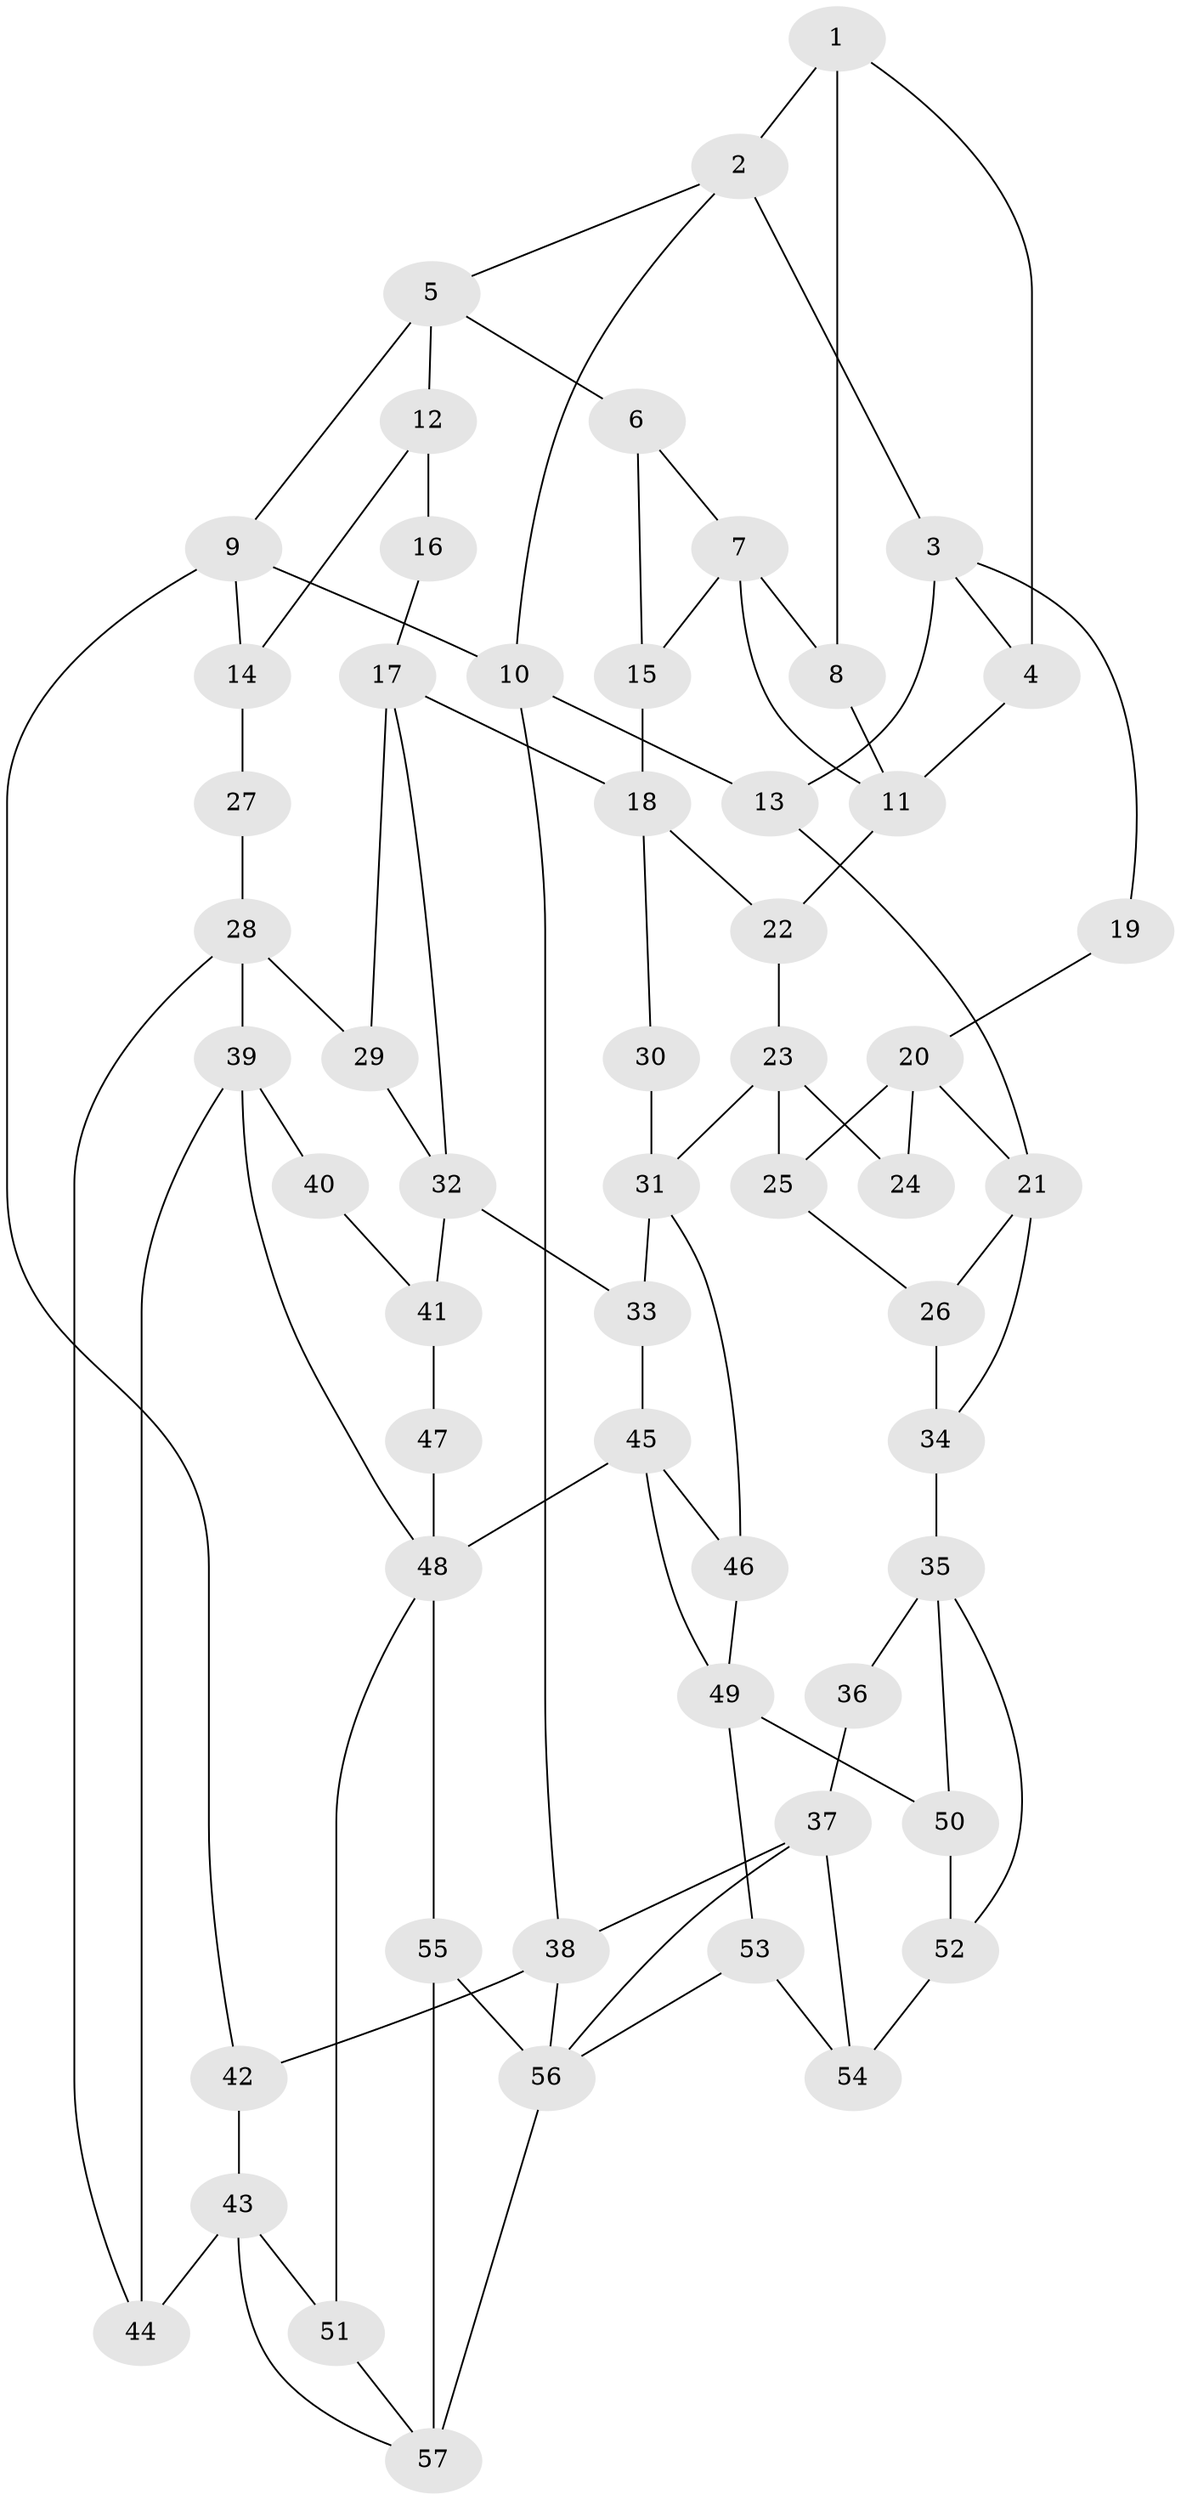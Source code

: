// original degree distribution, {3: 0.014084507042253521, 4: 0.24647887323943662, 6: 0.2323943661971831, 5: 0.5070422535211268}
// Generated by graph-tools (version 1.1) at 2025/54/03/04/25 22:54:40]
// undirected, 57 vertices, 95 edges
graph export_dot {
  node [color=gray90,style=filled];
  1;
  2;
  3;
  4;
  5;
  6;
  7;
  8;
  9;
  10;
  11;
  12;
  13;
  14;
  15;
  16;
  17;
  18;
  19;
  20;
  21;
  22;
  23;
  24;
  25;
  26;
  27;
  28;
  29;
  30;
  31;
  32;
  33;
  34;
  35;
  36;
  37;
  38;
  39;
  40;
  41;
  42;
  43;
  44;
  45;
  46;
  47;
  48;
  49;
  50;
  51;
  52;
  53;
  54;
  55;
  56;
  57;
  1 -- 2 [weight=1.0];
  1 -- 4 [weight=1.0];
  1 -- 8 [weight=2.0];
  2 -- 3 [weight=1.0];
  2 -- 5 [weight=1.0];
  2 -- 10 [weight=1.0];
  3 -- 4 [weight=1.0];
  3 -- 13 [weight=1.0];
  3 -- 19 [weight=2.0];
  4 -- 11 [weight=1.0];
  5 -- 6 [weight=2.0];
  5 -- 9 [weight=1.0];
  5 -- 12 [weight=2.0];
  6 -- 7 [weight=1.0];
  6 -- 15 [weight=1.0];
  7 -- 8 [weight=3.0];
  7 -- 11 [weight=1.0];
  7 -- 15 [weight=1.0];
  8 -- 11 [weight=1.0];
  9 -- 10 [weight=1.0];
  9 -- 14 [weight=1.0];
  9 -- 42 [weight=1.0];
  10 -- 13 [weight=1.0];
  10 -- 38 [weight=1.0];
  11 -- 22 [weight=1.0];
  12 -- 14 [weight=2.0];
  12 -- 16 [weight=2.0];
  13 -- 21 [weight=1.0];
  14 -- 27 [weight=2.0];
  15 -- 18 [weight=2.0];
  16 -- 17 [weight=2.0];
  17 -- 18 [weight=2.0];
  17 -- 29 [weight=1.0];
  17 -- 32 [weight=1.0];
  18 -- 22 [weight=1.0];
  18 -- 30 [weight=1.0];
  19 -- 20 [weight=2.0];
  20 -- 21 [weight=1.0];
  20 -- 24 [weight=2.0];
  20 -- 25 [weight=1.0];
  21 -- 26 [weight=2.0];
  21 -- 34 [weight=1.0];
  22 -- 23 [weight=1.0];
  23 -- 24 [weight=1.0];
  23 -- 25 [weight=1.0];
  23 -- 31 [weight=2.0];
  25 -- 26 [weight=2.0];
  26 -- 34 [weight=2.0];
  27 -- 28 [weight=2.0];
  28 -- 29 [weight=1.0];
  28 -- 39 [weight=2.0];
  28 -- 44 [weight=1.0];
  29 -- 32 [weight=1.0];
  30 -- 31 [weight=2.0];
  31 -- 33 [weight=1.0];
  31 -- 46 [weight=1.0];
  32 -- 33 [weight=1.0];
  32 -- 41 [weight=2.0];
  33 -- 45 [weight=2.0];
  34 -- 35 [weight=2.0];
  35 -- 36 [weight=2.0];
  35 -- 50 [weight=1.0];
  35 -- 52 [weight=1.0];
  36 -- 37 [weight=1.0];
  37 -- 38 [weight=1.0];
  37 -- 54 [weight=2.0];
  37 -- 56 [weight=1.0];
  38 -- 42 [weight=1.0];
  38 -- 56 [weight=1.0];
  39 -- 40 [weight=2.0];
  39 -- 44 [weight=1.0];
  39 -- 48 [weight=1.0];
  40 -- 41 [weight=2.0];
  41 -- 47 [weight=2.0];
  42 -- 43 [weight=2.0];
  43 -- 44 [weight=2.0];
  43 -- 51 [weight=1.0];
  43 -- 57 [weight=1.0];
  45 -- 46 [weight=1.0];
  45 -- 48 [weight=2.0];
  45 -- 49 [weight=1.0];
  46 -- 49 [weight=1.0];
  47 -- 48 [weight=1.0];
  48 -- 51 [weight=1.0];
  48 -- 55 [weight=1.0];
  49 -- 50 [weight=1.0];
  49 -- 53 [weight=1.0];
  50 -- 52 [weight=1.0];
  51 -- 57 [weight=1.0];
  52 -- 54 [weight=2.0];
  53 -- 54 [weight=2.0];
  53 -- 56 [weight=1.0];
  55 -- 56 [weight=1.0];
  55 -- 57 [weight=1.0];
  56 -- 57 [weight=2.0];
}
